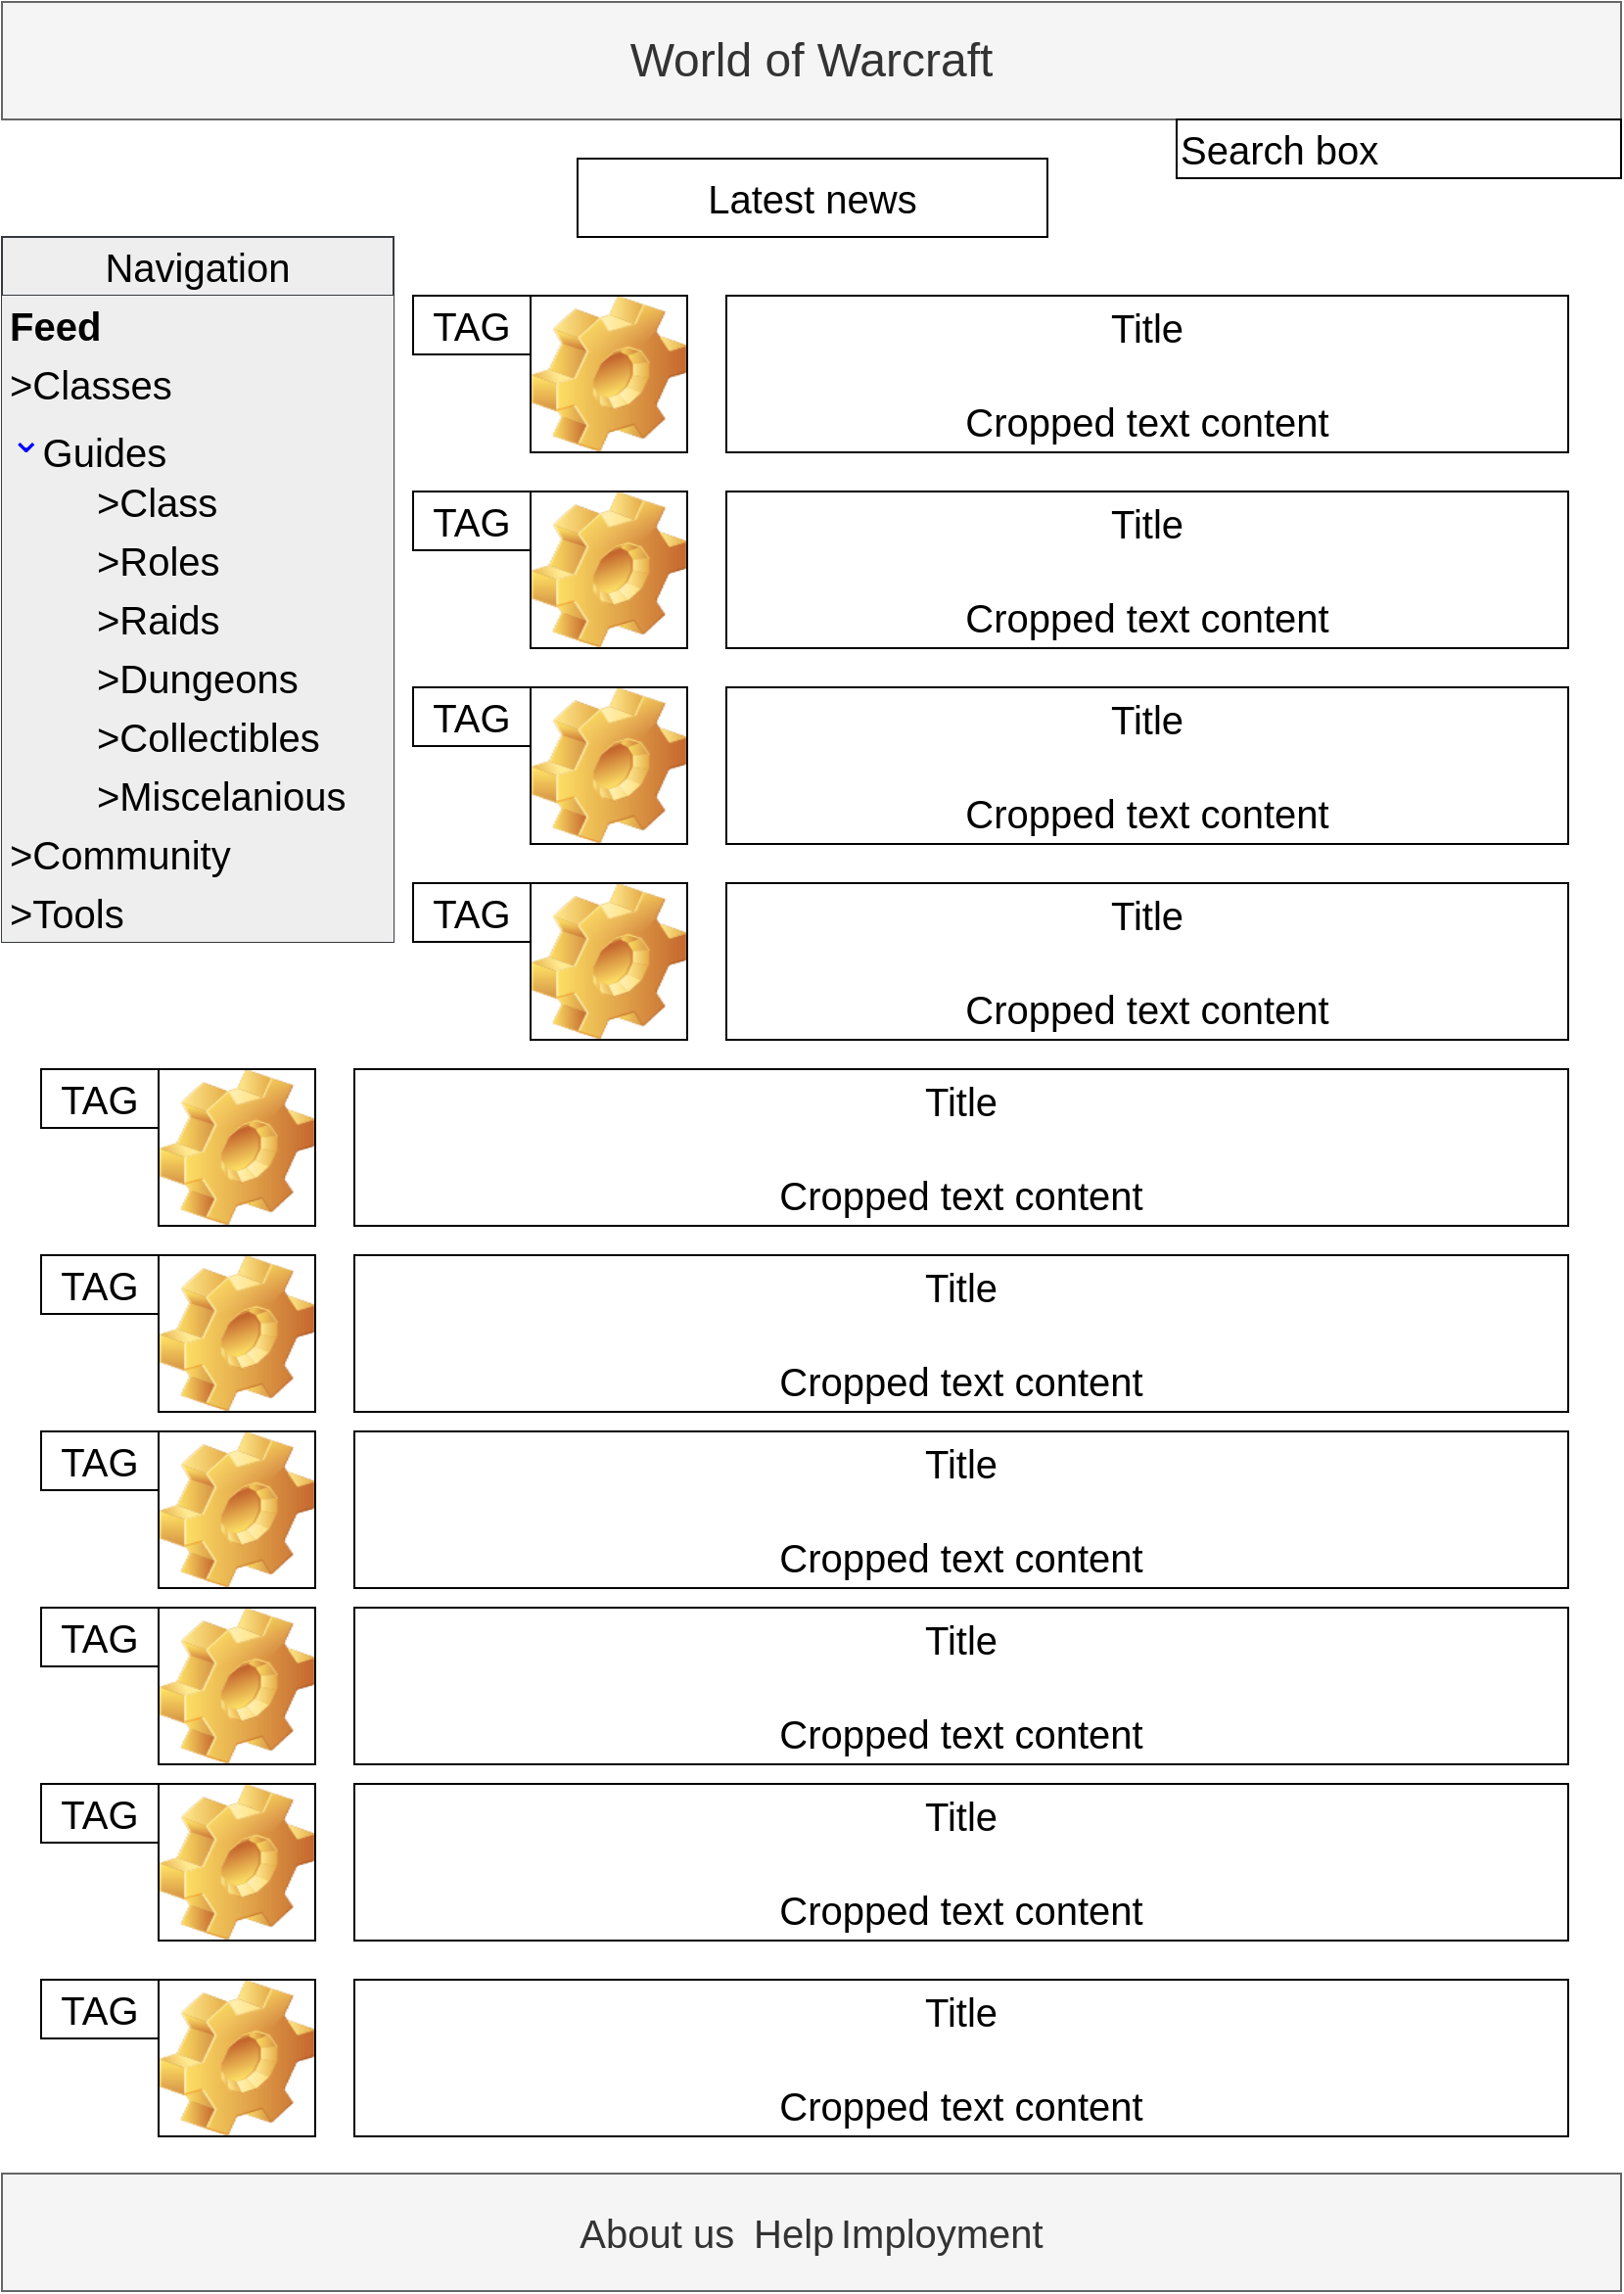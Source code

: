 <mxfile version="20.5.3" type="device"><diagram id="0HhAjeoUTBUaUiTQRHEx" name="Page-1"><mxGraphModel dx="2188" dy="1222" grid="1" gridSize="10" guides="1" tooltips="1" connect="1" arrows="1" fold="1" page="1" pageScale="1" pageWidth="827" pageHeight="1169" math="0" shadow="0"><root><mxCell id="0"/><mxCell id="1" parent="0"/><mxCell id="e-4fMjzUq-mAvDRf6tCk-24" value="" style="shape=image;html=1;verticalLabelPosition=bottom;verticalAlign=top;imageAspect=0;image=img/clipart/Gear_128x128.png;fontFamily=Helvetica;fontSize=20;fontColor=#000000;fillColor=none;gradientColor=none;" vertex="1" parent="1"><mxGeometry x="270" y="250" width="80" height="80" as="geometry"/></mxCell><mxCell id="e-4fMjzUq-mAvDRf6tCk-1" value="World of Warcraft" style="rounded=0;whiteSpace=wrap;html=1;strokeColor=#666666;fillColor=#f5f5f5;fontColor=#333333;fontSize=24;" vertex="1" parent="1"><mxGeometry width="827" height="60" as="geometry"/></mxCell><mxCell id="e-4fMjzUq-mAvDRf6tCk-2" value="About us&lt;span style=&quot;white-space: pre; font-size: 20px;&quot;&gt;&#9;&lt;/span&gt;Help&lt;span style=&quot;white-space: pre; font-size: 20px;&quot;&gt;&#9;&lt;/span&gt;Imployment" style="rounded=0;whiteSpace=wrap;html=1;strokeColor=#666666;verticalAlign=middle;fillColor=#f5f5f5;fontColor=#333333;fontSize=20;" vertex="1" parent="1"><mxGeometry y="1109" width="827" height="60" as="geometry"/></mxCell><mxCell id="e-4fMjzUq-mAvDRf6tCk-5" value="Navigation" style="swimlane;fontStyle=0;childLayout=stackLayout;horizontal=1;startSize=30;horizontalStack=0;resizeParent=1;resizeParentMax=0;resizeLast=0;collapsible=1;marginBottom=0;whiteSpace=wrap;html=1;fillColor=#eeeeee;strokeColor=#36393d;fontSize=20;spacing=0;" vertex="1" parent="1"><mxGeometry y="120" width="200" height="360" as="geometry"/></mxCell><mxCell id="e-4fMjzUq-mAvDRf6tCk-6" value="&lt;b style=&quot;font-size: 20px;&quot;&gt;Feed&lt;/b&gt;" style="text;align=left;verticalAlign=middle;spacingLeft=4;spacingRight=4;overflow=hidden;points=[[0,0.5],[1,0.5]];portConstraint=eastwest;rotatable=0;whiteSpace=wrap;html=1;fillColor=#eeeeee;strokeColor=none;fontSize=20;spacing=0;" vertex="1" parent="e-4fMjzUq-mAvDRf6tCk-5"><mxGeometry y="30" width="200" height="30" as="geometry"/></mxCell><mxCell id="e-4fMjzUq-mAvDRf6tCk-10" value="&lt;span style=&quot;font-size: 20px;&quot;&gt;&amp;gt;Classes&lt;/span&gt;" style="text;align=left;verticalAlign=middle;spacingLeft=4;spacingRight=4;overflow=hidden;points=[[0,0.5],[1,0.5]];portConstraint=eastwest;rotatable=0;whiteSpace=wrap;html=1;fontStyle=0;fillColor=#eeeeee;strokeColor=none;fontSize=20;spacing=0;" vertex="1" parent="e-4fMjzUq-mAvDRf6tCk-5"><mxGeometry y="60" width="200" height="30" as="geometry"/></mxCell><mxCell id="e-4fMjzUq-mAvDRf6tCk-9" value="&lt;sup style=&quot;font-size: 20px;&quot;&gt;&lt;font color=&quot;#0000ff&quot; style=&quot;font-size: 20px;&quot;&gt;⌄&lt;/font&gt;&lt;/sup&gt;&lt;span style=&quot;font-size: 20px;&quot;&gt;Guides&lt;/span&gt;" style="text;align=left;verticalAlign=middle;spacingLeft=4;spacingRight=4;overflow=hidden;points=[[0,0.5],[1,0.5]];portConstraint=eastwest;rotatable=0;whiteSpace=wrap;html=1;fontStyle=0;horizontal=1;labelPosition=center;verticalLabelPosition=middle;fillColor=#eeeeee;strokeColor=none;fontSize=20;spacing=0;" vertex="1" parent="e-4fMjzUq-mAvDRf6tCk-5"><mxGeometry y="90" width="200" height="30" as="geometry"/></mxCell><mxCell id="e-4fMjzUq-mAvDRf6tCk-11" value="&lt;span style=&quot;white-space: pre; font-size: 20px;&quot;&gt;&#9;&lt;/span&gt;&amp;gt;Class" style="text;align=left;verticalAlign=middle;spacingLeft=4;spacingRight=4;overflow=hidden;points=[[0,0.5],[1,0.5]];portConstraint=eastwest;rotatable=0;whiteSpace=wrap;html=1;fillColor=#eeeeee;strokeColor=none;fontSize=20;spacing=0;gradientColor=none;glass=0;rounded=0;" vertex="1" parent="e-4fMjzUq-mAvDRf6tCk-5"><mxGeometry y="120" width="200" height="30" as="geometry"/></mxCell><mxCell id="e-4fMjzUq-mAvDRf6tCk-13" value="&lt;span style=&quot;white-space: pre; font-size: 20px;&quot;&gt;&#9;&lt;/span&gt;&amp;gt;Roles" style="text;align=left;verticalAlign=middle;spacingLeft=4;spacingRight=4;overflow=hidden;points=[[0,0.5],[1,0.5]];portConstraint=eastwest;rotatable=0;whiteSpace=wrap;html=1;fillColor=#eeeeee;strokeColor=none;fontSize=20;spacing=0;" vertex="1" parent="e-4fMjzUq-mAvDRf6tCk-5"><mxGeometry y="150" width="200" height="30" as="geometry"/></mxCell><mxCell id="e-4fMjzUq-mAvDRf6tCk-15" value="&lt;span style=&quot;white-space: pre; font-size: 20px;&quot;&gt;&#9;&lt;/span&gt;&amp;gt;Raids" style="text;align=left;verticalAlign=middle;spacingLeft=4;spacingRight=4;overflow=hidden;points=[[0,0.5],[1,0.5]];portConstraint=eastwest;rotatable=0;whiteSpace=wrap;html=1;fillColor=#eeeeee;strokeColor=none;fontSize=20;spacing=0;" vertex="1" parent="e-4fMjzUq-mAvDRf6tCk-5"><mxGeometry y="180" width="200" height="30" as="geometry"/></mxCell><mxCell id="e-4fMjzUq-mAvDRf6tCk-16" value="&lt;span style=&quot;white-space: pre; font-size: 20px;&quot;&gt;&#9;&lt;/span&gt;&amp;gt;Dungeons" style="text;align=left;verticalAlign=middle;spacingLeft=4;spacingRight=4;overflow=hidden;points=[[0,0.5],[1,0.5]];portConstraint=eastwest;rotatable=0;whiteSpace=wrap;html=1;fillColor=#eeeeee;strokeColor=none;fontSize=20;spacing=0;" vertex="1" parent="e-4fMjzUq-mAvDRf6tCk-5"><mxGeometry y="210" width="200" height="30" as="geometry"/></mxCell><mxCell id="e-4fMjzUq-mAvDRf6tCk-14" value="&lt;span style=&quot;white-space: pre; font-size: 20px;&quot;&gt;&#9;&lt;/span&gt;&amp;gt;Collectibles" style="text;align=left;verticalAlign=middle;spacingLeft=4;spacingRight=4;overflow=hidden;points=[[0,0.5],[1,0.5]];portConstraint=eastwest;rotatable=0;whiteSpace=wrap;html=1;fillColor=#eeeeee;strokeColor=none;fontSize=20;spacing=0;" vertex="1" parent="e-4fMjzUq-mAvDRf6tCk-5"><mxGeometry y="240" width="200" height="30" as="geometry"/></mxCell><mxCell id="e-4fMjzUq-mAvDRf6tCk-17" value="&lt;span style=&quot;white-space: pre; font-size: 20px;&quot;&gt;&#9;&lt;/span&gt;&amp;gt;Miscelanious" style="text;align=left;verticalAlign=middle;spacingLeft=4;spacingRight=4;overflow=hidden;points=[[0,0.5],[1,0.5]];portConstraint=eastwest;rotatable=0;whiteSpace=wrap;html=1;fillColor=#eeeeee;strokeColor=none;fontSize=20;spacing=0;" vertex="1" parent="e-4fMjzUq-mAvDRf6tCk-5"><mxGeometry y="270" width="200" height="30" as="geometry"/></mxCell><mxCell id="e-4fMjzUq-mAvDRf6tCk-7" value="&amp;gt;Community" style="text;align=left;verticalAlign=middle;spacingLeft=4;spacingRight=4;overflow=hidden;points=[[0,0.5],[1,0.5]];portConstraint=eastwest;rotatable=0;whiteSpace=wrap;html=1;fillColor=#eeeeee;strokeColor=none;fontSize=20;spacing=0;" vertex="1" parent="e-4fMjzUq-mAvDRf6tCk-5"><mxGeometry y="300" width="200" height="30" as="geometry"/></mxCell><mxCell id="e-4fMjzUq-mAvDRf6tCk-8" value="&amp;gt;Tools" style="text;align=left;verticalAlign=middle;spacingLeft=4;spacingRight=4;overflow=hidden;points=[[0,0.5],[1,0.5]];portConstraint=eastwest;rotatable=0;whiteSpace=wrap;html=1;fillColor=#eeeeee;strokeColor=none;fontSize=20;spacing=0;" vertex="1" parent="e-4fMjzUq-mAvDRf6tCk-5"><mxGeometry y="330" width="200" height="30" as="geometry"/></mxCell><mxCell id="e-4fMjzUq-mAvDRf6tCk-21" value="&lt;font color=&quot;#000000&quot;&gt;Latest news&lt;/font&gt;" style="rounded=0;whiteSpace=wrap;html=1;fontFamily=Helvetica;fontSize=20;fontColor=#0000FF;fillColor=none;gradientColor=none;" vertex="1" parent="1"><mxGeometry x="294" y="80" width="240" height="40" as="geometry"/></mxCell><mxCell id="e-4fMjzUq-mAvDRf6tCk-22" value="" style="whiteSpace=wrap;html=1;aspect=fixed;fontFamily=Helvetica;fontSize=20;fontColor=#000000;fillColor=none;gradientColor=none;" vertex="1" parent="1"><mxGeometry x="270" y="250" width="80" height="80" as="geometry"/></mxCell><mxCell id="e-4fMjzUq-mAvDRf6tCk-25" value="TAG" style="rounded=0;whiteSpace=wrap;html=1;fontFamily=Helvetica;fontSize=20;fontColor=#000000;fillColor=none;gradientColor=none;" vertex="1" parent="1"><mxGeometry x="210" y="250" width="60" height="30" as="geometry"/></mxCell><mxCell id="e-4fMjzUq-mAvDRf6tCk-27" value="Title&lt;br&gt;&lt;br&gt;Cropped text content" style="rounded=0;whiteSpace=wrap;html=1;fontFamily=Helvetica;fontSize=20;fontColor=#000000;fillColor=none;gradientColor=none;" vertex="1" parent="1"><mxGeometry x="370" y="250" width="430" height="80" as="geometry"/></mxCell><mxCell id="e-4fMjzUq-mAvDRf6tCk-28" value="" style="shape=image;html=1;verticalLabelPosition=bottom;verticalAlign=top;imageAspect=0;image=img/clipart/Gear_128x128.png;fontFamily=Helvetica;fontSize=20;fontColor=#000000;fillColor=none;gradientColor=none;" vertex="1" parent="1"><mxGeometry x="270" y="350" width="80" height="80" as="geometry"/></mxCell><mxCell id="e-4fMjzUq-mAvDRf6tCk-29" value="" style="whiteSpace=wrap;html=1;aspect=fixed;fontFamily=Helvetica;fontSize=20;fontColor=#000000;fillColor=none;gradientColor=none;" vertex="1" parent="1"><mxGeometry x="270" y="350" width="80" height="80" as="geometry"/></mxCell><mxCell id="e-4fMjzUq-mAvDRf6tCk-30" value="TAG" style="rounded=0;whiteSpace=wrap;html=1;fontFamily=Helvetica;fontSize=20;fontColor=#000000;fillColor=none;gradientColor=none;" vertex="1" parent="1"><mxGeometry x="210" y="350" width="60" height="30" as="geometry"/></mxCell><mxCell id="e-4fMjzUq-mAvDRf6tCk-31" value="Title&lt;br&gt;&lt;br&gt;Cropped text content" style="rounded=0;whiteSpace=wrap;html=1;fontFamily=Helvetica;fontSize=20;fontColor=#000000;fillColor=none;gradientColor=none;" vertex="1" parent="1"><mxGeometry x="370" y="350" width="430" height="80" as="geometry"/></mxCell><mxCell id="e-4fMjzUq-mAvDRf6tCk-32" value="" style="shape=image;html=1;verticalLabelPosition=bottom;verticalAlign=top;imageAspect=0;image=img/clipart/Gear_128x128.png;fontFamily=Helvetica;fontSize=20;fontColor=#000000;fillColor=none;gradientColor=none;" vertex="1" parent="1"><mxGeometry x="270" y="450" width="80" height="80" as="geometry"/></mxCell><mxCell id="e-4fMjzUq-mAvDRf6tCk-33" value="" style="whiteSpace=wrap;html=1;aspect=fixed;fontFamily=Helvetica;fontSize=20;fontColor=#000000;fillColor=none;gradientColor=none;" vertex="1" parent="1"><mxGeometry x="270" y="450" width="80" height="80" as="geometry"/></mxCell><mxCell id="e-4fMjzUq-mAvDRf6tCk-34" value="TAG" style="rounded=0;whiteSpace=wrap;html=1;fontFamily=Helvetica;fontSize=20;fontColor=#000000;fillColor=none;gradientColor=none;" vertex="1" parent="1"><mxGeometry x="210" y="450" width="60" height="30" as="geometry"/></mxCell><mxCell id="e-4fMjzUq-mAvDRf6tCk-35" value="Title&lt;br&gt;&lt;br&gt;Cropped text content" style="rounded=0;whiteSpace=wrap;html=1;fontFamily=Helvetica;fontSize=20;fontColor=#000000;fillColor=none;gradientColor=none;" vertex="1" parent="1"><mxGeometry x="370" y="450" width="430" height="80" as="geometry"/></mxCell><mxCell id="e-4fMjzUq-mAvDRf6tCk-40" value="" style="shape=image;html=1;verticalLabelPosition=bottom;verticalAlign=top;imageAspect=0;image=img/clipart/Gear_128x128.png;fontFamily=Helvetica;fontSize=20;fontColor=#000000;fillColor=none;gradientColor=none;" vertex="1" parent="1"><mxGeometry x="80" y="545" width="80" height="80" as="geometry"/></mxCell><mxCell id="e-4fMjzUq-mAvDRf6tCk-41" value="" style="whiteSpace=wrap;html=1;aspect=fixed;fontFamily=Helvetica;fontSize=20;fontColor=#000000;fillColor=none;gradientColor=none;" vertex="1" parent="1"><mxGeometry x="80" y="545" width="80" height="80" as="geometry"/></mxCell><mxCell id="e-4fMjzUq-mAvDRf6tCk-42" value="TAG" style="rounded=0;whiteSpace=wrap;html=1;fontFamily=Helvetica;fontSize=20;fontColor=#000000;fillColor=none;gradientColor=none;" vertex="1" parent="1"><mxGeometry x="20" y="545" width="60" height="30" as="geometry"/></mxCell><mxCell id="e-4fMjzUq-mAvDRf6tCk-43" value="Title&lt;br&gt;&lt;br&gt;Cropped text content" style="rounded=0;whiteSpace=wrap;html=1;fontFamily=Helvetica;fontSize=20;fontColor=#000000;fillColor=none;gradientColor=none;" vertex="1" parent="1"><mxGeometry x="180" y="545" width="620" height="80" as="geometry"/></mxCell><mxCell id="e-4fMjzUq-mAvDRf6tCk-44" value="" style="shape=image;html=1;verticalLabelPosition=bottom;verticalAlign=top;imageAspect=0;image=img/clipart/Gear_128x128.png;fontFamily=Helvetica;fontSize=20;fontColor=#000000;fillColor=none;gradientColor=none;" vertex="1" parent="1"><mxGeometry x="80" y="640" width="80" height="80" as="geometry"/></mxCell><mxCell id="e-4fMjzUq-mAvDRf6tCk-45" value="" style="whiteSpace=wrap;html=1;aspect=fixed;fontFamily=Helvetica;fontSize=20;fontColor=#000000;fillColor=none;gradientColor=none;" vertex="1" parent="1"><mxGeometry x="80" y="640" width="80" height="80" as="geometry"/></mxCell><mxCell id="e-4fMjzUq-mAvDRf6tCk-46" value="TAG" style="rounded=0;whiteSpace=wrap;html=1;fontFamily=Helvetica;fontSize=20;fontColor=#000000;fillColor=none;gradientColor=none;" vertex="1" parent="1"><mxGeometry x="20" y="640" width="60" height="30" as="geometry"/></mxCell><mxCell id="e-4fMjzUq-mAvDRf6tCk-47" value="Title&lt;br&gt;&lt;br&gt;Cropped text content" style="rounded=0;whiteSpace=wrap;html=1;fontFamily=Helvetica;fontSize=20;fontColor=#000000;fillColor=none;gradientColor=none;" vertex="1" parent="1"><mxGeometry x="180" y="640" width="620" height="80" as="geometry"/></mxCell><mxCell id="e-4fMjzUq-mAvDRf6tCk-48" value="" style="shape=image;html=1;verticalLabelPosition=bottom;verticalAlign=top;imageAspect=0;image=img/clipart/Gear_128x128.png;fontFamily=Helvetica;fontSize=20;fontColor=#000000;fillColor=none;gradientColor=none;" vertex="1" parent="1"><mxGeometry x="80" y="730" width="80" height="80" as="geometry"/></mxCell><mxCell id="e-4fMjzUq-mAvDRf6tCk-49" value="" style="whiteSpace=wrap;html=1;aspect=fixed;fontFamily=Helvetica;fontSize=20;fontColor=#000000;fillColor=none;gradientColor=none;" vertex="1" parent="1"><mxGeometry x="80" y="730" width="80" height="80" as="geometry"/></mxCell><mxCell id="e-4fMjzUq-mAvDRf6tCk-50" value="TAG" style="rounded=0;whiteSpace=wrap;html=1;fontFamily=Helvetica;fontSize=20;fontColor=#000000;fillColor=none;gradientColor=none;" vertex="1" parent="1"><mxGeometry x="20" y="730" width="60" height="30" as="geometry"/></mxCell><mxCell id="e-4fMjzUq-mAvDRf6tCk-51" value="Title&lt;br&gt;&lt;br&gt;Cropped text content" style="rounded=0;whiteSpace=wrap;html=1;fontFamily=Helvetica;fontSize=20;fontColor=#000000;fillColor=none;gradientColor=none;" vertex="1" parent="1"><mxGeometry x="180" y="730" width="620" height="80" as="geometry"/></mxCell><mxCell id="e-4fMjzUq-mAvDRf6tCk-52" value="" style="shape=image;html=1;verticalLabelPosition=bottom;verticalAlign=top;imageAspect=0;image=img/clipart/Gear_128x128.png;fontFamily=Helvetica;fontSize=20;fontColor=#000000;fillColor=none;gradientColor=none;" vertex="1" parent="1"><mxGeometry x="80" y="820" width="80" height="80" as="geometry"/></mxCell><mxCell id="e-4fMjzUq-mAvDRf6tCk-53" value="" style="whiteSpace=wrap;html=1;aspect=fixed;fontFamily=Helvetica;fontSize=20;fontColor=#000000;fillColor=none;gradientColor=none;" vertex="1" parent="1"><mxGeometry x="80" y="820" width="80" height="80" as="geometry"/></mxCell><mxCell id="e-4fMjzUq-mAvDRf6tCk-54" value="TAG" style="rounded=0;whiteSpace=wrap;html=1;fontFamily=Helvetica;fontSize=20;fontColor=#000000;fillColor=none;gradientColor=none;" vertex="1" parent="1"><mxGeometry x="20" y="820" width="60" height="30" as="geometry"/></mxCell><mxCell id="e-4fMjzUq-mAvDRf6tCk-55" value="Title&lt;br&gt;&lt;br&gt;Cropped text content" style="rounded=0;whiteSpace=wrap;html=1;fontFamily=Helvetica;fontSize=20;fontColor=#000000;fillColor=none;gradientColor=none;" vertex="1" parent="1"><mxGeometry x="180" y="820" width="620" height="80" as="geometry"/></mxCell><mxCell id="e-4fMjzUq-mAvDRf6tCk-56" value="" style="shape=image;html=1;verticalLabelPosition=bottom;verticalAlign=top;imageAspect=0;image=img/clipart/Gear_128x128.png;fontFamily=Helvetica;fontSize=20;fontColor=#000000;fillColor=none;gradientColor=none;" vertex="1" parent="1"><mxGeometry x="80" y="910" width="80" height="80" as="geometry"/></mxCell><mxCell id="e-4fMjzUq-mAvDRf6tCk-57" value="" style="whiteSpace=wrap;html=1;aspect=fixed;fontFamily=Helvetica;fontSize=20;fontColor=#000000;fillColor=none;gradientColor=none;" vertex="1" parent="1"><mxGeometry x="80" y="910" width="80" height="80" as="geometry"/></mxCell><mxCell id="e-4fMjzUq-mAvDRf6tCk-58" value="TAG" style="rounded=0;whiteSpace=wrap;html=1;fontFamily=Helvetica;fontSize=20;fontColor=#000000;fillColor=none;gradientColor=none;" vertex="1" parent="1"><mxGeometry x="20" y="910" width="60" height="30" as="geometry"/></mxCell><mxCell id="e-4fMjzUq-mAvDRf6tCk-59" value="Title&lt;br&gt;&lt;br&gt;Cropped text content" style="rounded=0;whiteSpace=wrap;html=1;fontFamily=Helvetica;fontSize=20;fontColor=#000000;fillColor=none;gradientColor=none;" vertex="1" parent="1"><mxGeometry x="180" y="910" width="620" height="80" as="geometry"/></mxCell><mxCell id="e-4fMjzUq-mAvDRf6tCk-60" value="" style="shape=image;html=1;verticalLabelPosition=bottom;verticalAlign=top;imageAspect=0;image=img/clipart/Gear_128x128.png;fontFamily=Helvetica;fontSize=20;fontColor=#000000;fillColor=none;gradientColor=none;" vertex="1" parent="1"><mxGeometry x="80" y="1010" width="80" height="80" as="geometry"/></mxCell><mxCell id="e-4fMjzUq-mAvDRf6tCk-61" value="" style="whiteSpace=wrap;html=1;aspect=fixed;fontFamily=Helvetica;fontSize=20;fontColor=#000000;fillColor=none;gradientColor=none;" vertex="1" parent="1"><mxGeometry x="80" y="1010" width="80" height="80" as="geometry"/></mxCell><mxCell id="e-4fMjzUq-mAvDRf6tCk-62" value="TAG" style="rounded=0;whiteSpace=wrap;html=1;fontFamily=Helvetica;fontSize=20;fontColor=#000000;fillColor=none;gradientColor=none;" vertex="1" parent="1"><mxGeometry x="20" y="1010" width="60" height="30" as="geometry"/></mxCell><mxCell id="e-4fMjzUq-mAvDRf6tCk-63" value="Title&lt;br&gt;&lt;br&gt;Cropped text content" style="rounded=0;whiteSpace=wrap;html=1;fontFamily=Helvetica;fontSize=20;fontColor=#000000;fillColor=none;gradientColor=none;" vertex="1" parent="1"><mxGeometry x="180" y="1010" width="620" height="80" as="geometry"/></mxCell><mxCell id="e-4fMjzUq-mAvDRf6tCk-64" value="Search box" style="rounded=0;whiteSpace=wrap;html=1;fontFamily=Helvetica;fontSize=20;fontColor=#000000;fillColor=none;gradientColor=none;align=left;" vertex="1" parent="1"><mxGeometry x="600" y="60" width="227" height="30" as="geometry"/></mxCell><mxCell id="e-4fMjzUq-mAvDRf6tCk-66" value="" style="shape=image;html=1;verticalLabelPosition=bottom;verticalAlign=top;imageAspect=0;image=img/clipart/Gear_128x128.png;fontFamily=Helvetica;fontSize=20;fontColor=#000000;fillColor=none;gradientColor=none;" vertex="1" parent="1"><mxGeometry x="270" y="150" width="80" height="80" as="geometry"/></mxCell><mxCell id="e-4fMjzUq-mAvDRf6tCk-67" value="" style="whiteSpace=wrap;html=1;aspect=fixed;fontFamily=Helvetica;fontSize=20;fontColor=#000000;fillColor=none;gradientColor=none;" vertex="1" parent="1"><mxGeometry x="270" y="150" width="80" height="80" as="geometry"/></mxCell><mxCell id="e-4fMjzUq-mAvDRf6tCk-68" value="TAG" style="rounded=0;whiteSpace=wrap;html=1;fontFamily=Helvetica;fontSize=20;fontColor=#000000;fillColor=none;gradientColor=none;" vertex="1" parent="1"><mxGeometry x="210" y="150" width="60" height="30" as="geometry"/></mxCell><mxCell id="e-4fMjzUq-mAvDRf6tCk-69" value="Title&lt;br&gt;&lt;br&gt;Cropped text content" style="rounded=0;whiteSpace=wrap;html=1;fontFamily=Helvetica;fontSize=20;fontColor=#000000;fillColor=none;gradientColor=none;" vertex="1" parent="1"><mxGeometry x="370" y="150" width="430" height="80" as="geometry"/></mxCell></root></mxGraphModel></diagram></mxfile>